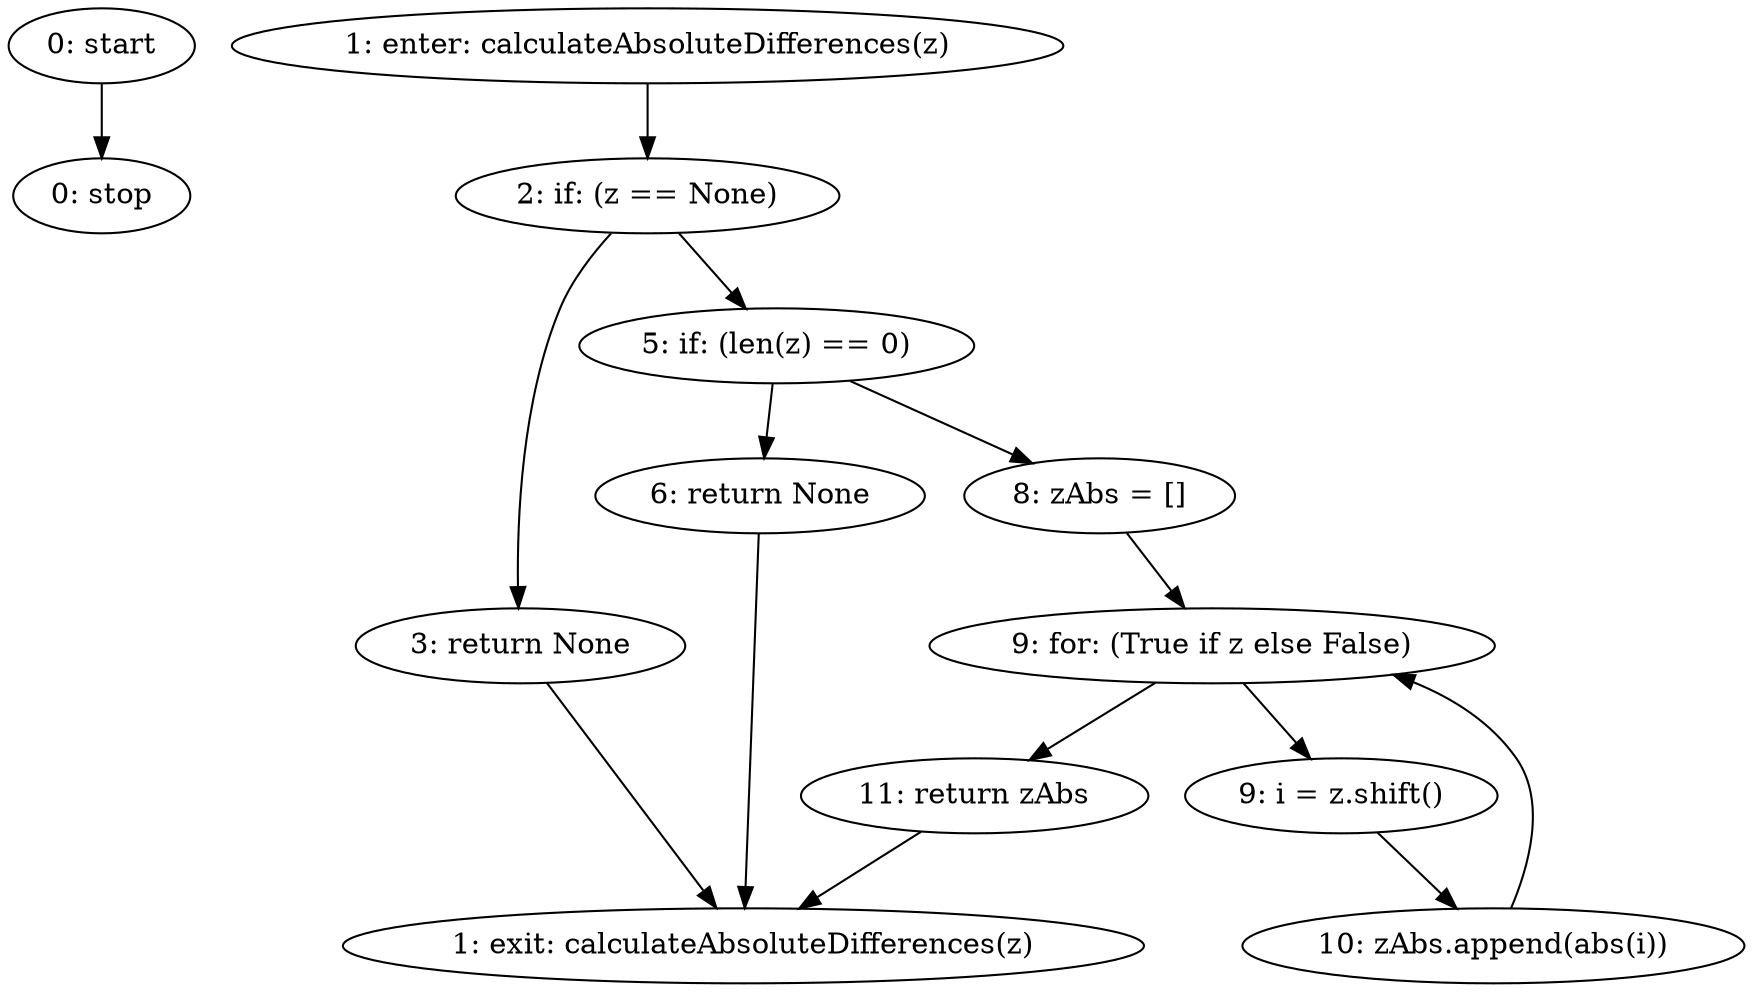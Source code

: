 strict digraph "" {
	node [label="\N"];
	0	[label="0: start"];
	12	[label="0: stop"];
	0 -> 12;
	1	[label="1: enter: calculateAbsoluteDifferences(z)"];
	3	[label="2: if: (z == None)"];
	1 -> 3;
	4	[label="3: return None"];
	3 -> 4;
	5	[label="5: if: (len(z) == 0)"];
	3 -> 5;
	2	[label="1: exit: calculateAbsoluteDifferences(z)"];
	4 -> 2;
	6	[label="6: return None"];
	6 -> 2;
	11	[label="11: return zAbs"];
	11 -> 2;
	5 -> 6;
	7	[label="8: zAbs = []"];
	5 -> 7;
	8	[label="9: for: (True if z else False)"];
	7 -> 8;
	8 -> 11;
	9	[label="9: i = z.shift()"];
	8 -> 9;
	10	[label="10: zAbs.append(abs(i))"];
	9 -> 10;
	10 -> 8;
}
